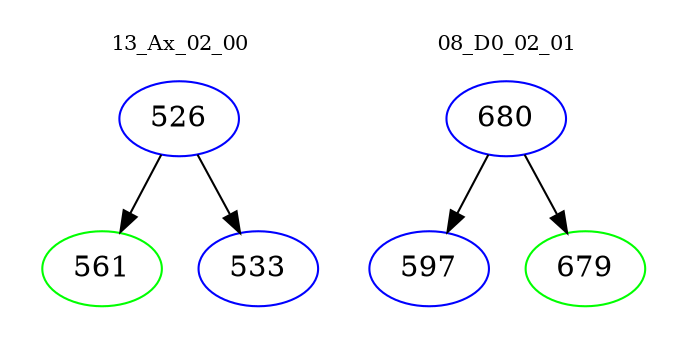 digraph{
subgraph cluster_0 {
color = white
label = "13_Ax_02_00";
fontsize=10;
T0_526 [label="526", color="blue"]
T0_526 -> T0_561 [color="black"]
T0_561 [label="561", color="green"]
T0_526 -> T0_533 [color="black"]
T0_533 [label="533", color="blue"]
}
subgraph cluster_1 {
color = white
label = "08_D0_02_01";
fontsize=10;
T1_680 [label="680", color="blue"]
T1_680 -> T1_597 [color="black"]
T1_597 [label="597", color="blue"]
T1_680 -> T1_679 [color="black"]
T1_679 [label="679", color="green"]
}
}
